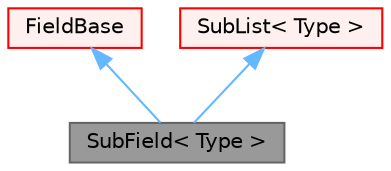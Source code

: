 digraph "SubField&lt; Type &gt;"
{
 // LATEX_PDF_SIZE
  bgcolor="transparent";
  edge [fontname=Helvetica,fontsize=10,labelfontname=Helvetica,labelfontsize=10];
  node [fontname=Helvetica,fontsize=10,shape=box,height=0.2,width=0.4];
  Node1 [id="Node000001",label="SubField\< Type \>",height=0.2,width=0.4,color="gray40", fillcolor="grey60", style="filled", fontcolor="black",tooltip="SubField is a Field obtained as a section of another Field, without its own allocation...."];
  Node2 -> Node1 [id="edge1_Node000001_Node000002",dir="back",color="steelblue1",style="solid",tooltip=" "];
  Node2 [id="Node000002",label="FieldBase",height=0.2,width=0.4,color="red", fillcolor="#FFF0F0", style="filled",URL="$classFoam_1_1FieldBase.html",tooltip=" "];
  Node4 -> Node1 [id="edge2_Node000001_Node000004",dir="back",color="steelblue1",style="solid",tooltip=" "];
  Node4 [id="Node000004",label="SubList\< Type \>",height=0.2,width=0.4,color="red", fillcolor="#FFF0F0", style="filled",URL="$classFoam_1_1SubList.html",tooltip=" "];
}
